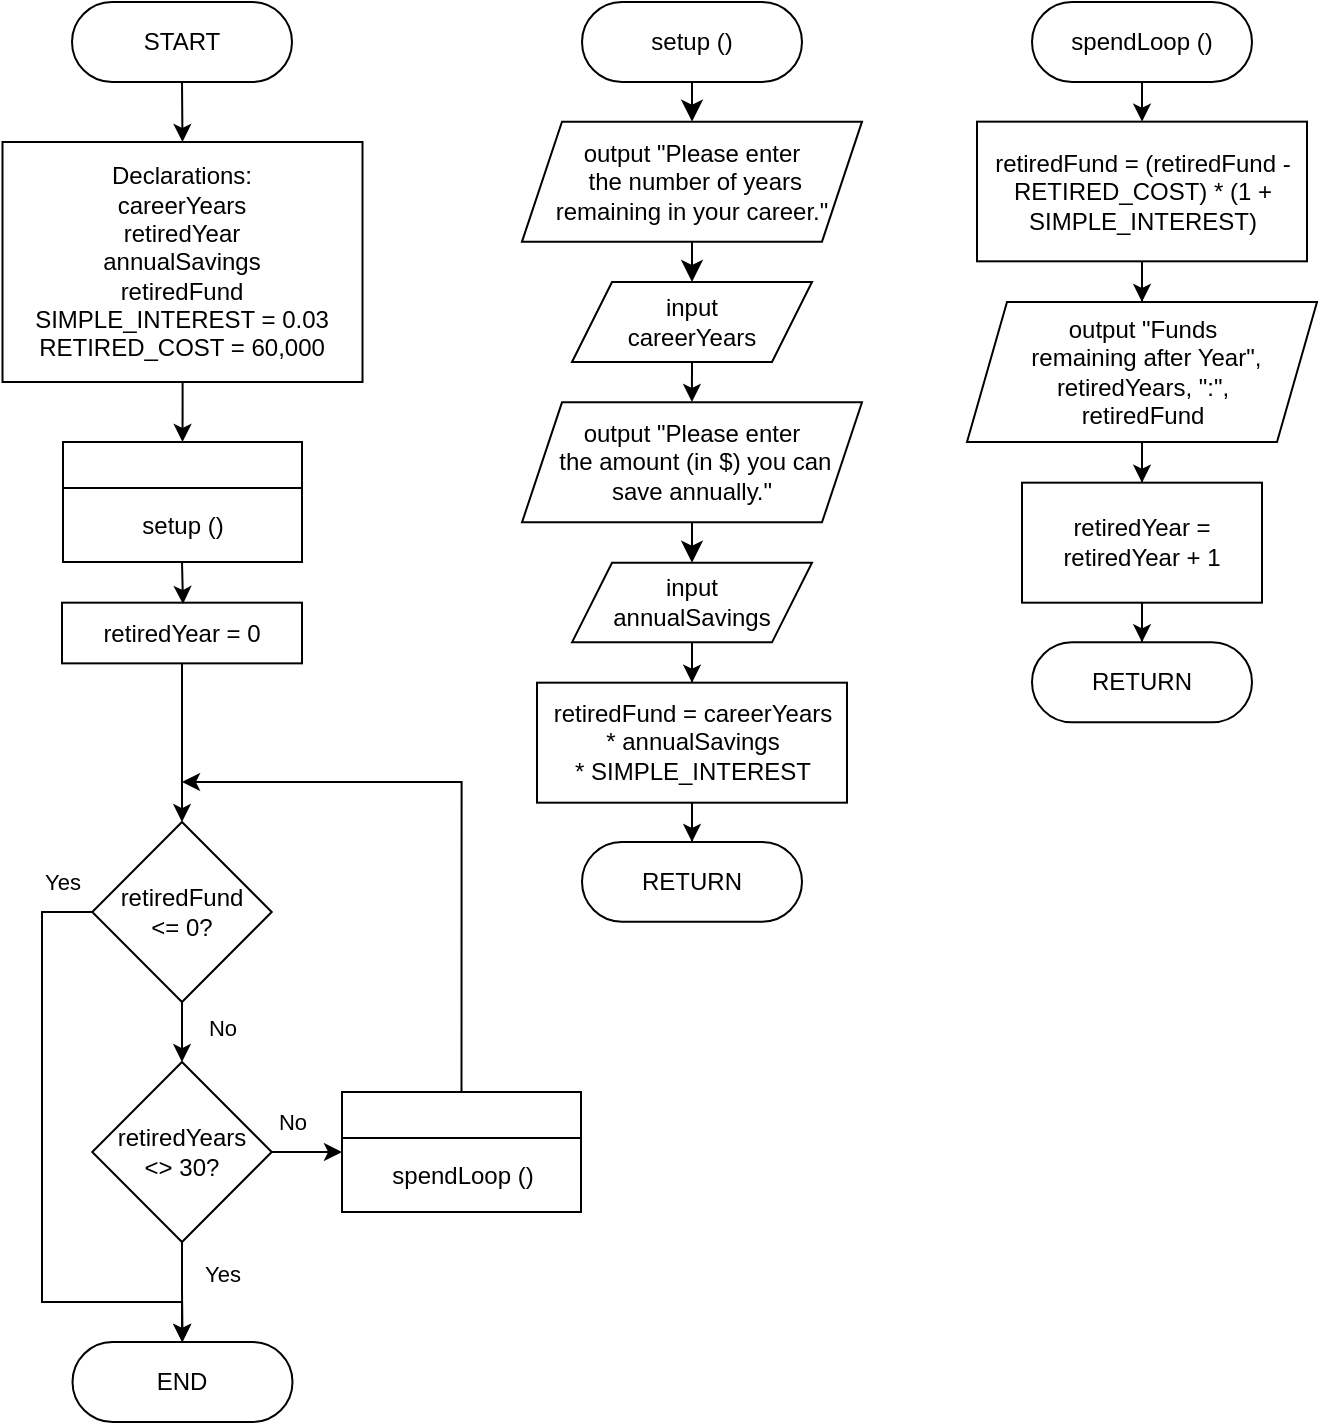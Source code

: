 <mxfile version="28.2.5">
  <diagram id="C5RBs43oDa-KdzZeNtuy" name="Page-1">
    <mxGraphModel dx="612" dy="719" grid="1" gridSize="10" guides="1" tooltips="1" connect="1" arrows="1" fold="1" page="1" pageScale="1" pageWidth="827" pageHeight="1169" math="0" shadow="0">
      <root>
        <mxCell id="WIyWlLk6GJQsqaUBKTNV-0" />
        <mxCell id="WIyWlLk6GJQsqaUBKTNV-1" parent="WIyWlLk6GJQsqaUBKTNV-0" />
        <mxCell id="O4xx6mC76rvQ0KCR2Um3-0" style="edgeStyle=orthogonalEdgeStyle;rounded=0;orthogonalLoop=1;jettySize=auto;html=1;exitX=0.5;exitY=1;exitDx=0;exitDy=0;entryX=0.5;entryY=0;entryDx=0;entryDy=0;" edge="1" parent="WIyWlLk6GJQsqaUBKTNV-1" source="O4xx6mC76rvQ0KCR2Um3-1" target="O4xx6mC76rvQ0KCR2Um3-3">
          <mxGeometry relative="1" as="geometry" />
        </mxCell>
        <mxCell id="O4xx6mC76rvQ0KCR2Um3-1" value="START" style="rounded=1;whiteSpace=wrap;html=1;arcSize=50;" vertex="1" parent="WIyWlLk6GJQsqaUBKTNV-1">
          <mxGeometry x="45" y="40" width="110" height="40" as="geometry" />
        </mxCell>
        <mxCell id="O4xx6mC76rvQ0KCR2Um3-2" value="" style="edgeStyle=orthogonalEdgeStyle;rounded=0;orthogonalLoop=1;jettySize=auto;html=1;entryX=0.5;entryY=0;entryDx=0;entryDy=0;" edge="1" parent="WIyWlLk6GJQsqaUBKTNV-1" source="O4xx6mC76rvQ0KCR2Um3-3" target="O4xx6mC76rvQ0KCR2Um3-8">
          <mxGeometry relative="1" as="geometry" />
        </mxCell>
        <mxCell id="O4xx6mC76rvQ0KCR2Um3-3" value="Declarations:&lt;div&gt;careerYears&lt;br&gt;retiredYear&lt;br&gt;annualSavings&lt;br&gt;retiredFund&lt;br&gt;SIMPLE_INTEREST = 0.03&lt;br&gt;RETIRED_COST = 60,000&lt;/div&gt;" style="rounded=0;whiteSpace=wrap;html=1;" vertex="1" parent="WIyWlLk6GJQsqaUBKTNV-1">
          <mxGeometry x="10.25" y="110" width="180" height="120" as="geometry" />
        </mxCell>
        <mxCell id="O4xx6mC76rvQ0KCR2Um3-62" style="edgeStyle=orthogonalEdgeStyle;rounded=0;orthogonalLoop=1;jettySize=auto;html=1;exitX=0.5;exitY=0;exitDx=0;exitDy=0;" edge="1" parent="WIyWlLk6GJQsqaUBKTNV-1" source="O4xx6mC76rvQ0KCR2Um3-5">
          <mxGeometry relative="1" as="geometry">
            <mxPoint x="100" y="430" as="targetPoint" />
            <Array as="points">
              <mxPoint x="240" y="430" />
            </Array>
          </mxGeometry>
        </mxCell>
        <mxCell id="O4xx6mC76rvQ0KCR2Um3-5" value="" style="swimlane;whiteSpace=wrap;html=1;" vertex="1" parent="WIyWlLk6GJQsqaUBKTNV-1">
          <mxGeometry x="180" y="585" width="119.5" height="60" as="geometry" />
        </mxCell>
        <mxCell id="O4xx6mC76rvQ0KCR2Um3-6" value="&lt;font style=&quot;font-size: 12px;&quot;&gt;spendLoop ()&lt;/font&gt;" style="text;html=1;align=center;verticalAlign=middle;resizable=0;points=[];autosize=1;strokeColor=none;fillColor=none;fontSize=16;" vertex="1" parent="O4xx6mC76rvQ0KCR2Um3-5">
          <mxGeometry x="14.75" y="25" width="90" height="30" as="geometry" />
        </mxCell>
        <mxCell id="O4xx6mC76rvQ0KCR2Um3-8" value="" style="swimlane;whiteSpace=wrap;html=1;" vertex="1" parent="WIyWlLk6GJQsqaUBKTNV-1">
          <mxGeometry x="40.5" y="260" width="119.5" height="60" as="geometry" />
        </mxCell>
        <mxCell id="O4xx6mC76rvQ0KCR2Um3-9" value="&lt;font style=&quot;font-size: 12px;&quot;&gt;setup ()&lt;/font&gt;" style="text;html=1;align=center;verticalAlign=middle;resizable=0;points=[];autosize=1;strokeColor=none;fillColor=none;fontSize=16;" vertex="1" parent="O4xx6mC76rvQ0KCR2Um3-8">
          <mxGeometry x="29.75" y="25" width="60" height="30" as="geometry" />
        </mxCell>
        <mxCell id="O4xx6mC76rvQ0KCR2Um3-10" value="END" style="rounded=1;whiteSpace=wrap;html=1;arcSize=50;" vertex="1" parent="WIyWlLk6GJQsqaUBKTNV-1">
          <mxGeometry x="45.25" y="710" width="110" height="40" as="geometry" />
        </mxCell>
        <mxCell id="O4xx6mC76rvQ0KCR2Um3-54" value="" style="edgeStyle=orthogonalEdgeStyle;rounded=0;orthogonalLoop=1;jettySize=auto;html=1;" edge="1" parent="WIyWlLk6GJQsqaUBKTNV-1" source="O4xx6mC76rvQ0KCR2Um3-15" target="O4xx6mC76rvQ0KCR2Um3-53">
          <mxGeometry relative="1" as="geometry" />
        </mxCell>
        <mxCell id="O4xx6mC76rvQ0KCR2Um3-58" value="No" style="edgeLabel;html=1;align=center;verticalAlign=middle;resizable=0;points=[];" vertex="1" connectable="0" parent="O4xx6mC76rvQ0KCR2Um3-54">
          <mxGeometry x="-0.482" y="1" relative="1" as="geometry">
            <mxPoint x="19" as="offset" />
          </mxGeometry>
        </mxCell>
        <mxCell id="O4xx6mC76rvQ0KCR2Um3-56" style="edgeStyle=orthogonalEdgeStyle;rounded=0;orthogonalLoop=1;jettySize=auto;html=1;exitX=0;exitY=0.5;exitDx=0;exitDy=0;" edge="1" parent="WIyWlLk6GJQsqaUBKTNV-1" source="O4xx6mC76rvQ0KCR2Um3-15">
          <mxGeometry relative="1" as="geometry">
            <mxPoint x="100" y="710" as="targetPoint" />
            <Array as="points">
              <mxPoint x="30" y="495" />
              <mxPoint x="30" y="690" />
              <mxPoint x="100" y="690" />
            </Array>
          </mxGeometry>
        </mxCell>
        <mxCell id="O4xx6mC76rvQ0KCR2Um3-57" value="Yes" style="edgeLabel;html=1;align=center;verticalAlign=middle;resizable=0;points=[];" vertex="1" connectable="0" parent="O4xx6mC76rvQ0KCR2Um3-56">
          <mxGeometry x="-0.904" relative="1" as="geometry">
            <mxPoint y="-15" as="offset" />
          </mxGeometry>
        </mxCell>
        <mxCell id="O4xx6mC76rvQ0KCR2Um3-15" value="retiredFund&lt;br&gt;&amp;lt;= 0?" style="rhombus;whiteSpace=wrap;html=1;" vertex="1" parent="WIyWlLk6GJQsqaUBKTNV-1">
          <mxGeometry x="55.12" y="450" width="89.75" height="90" as="geometry" />
        </mxCell>
        <mxCell id="O4xx6mC76rvQ0KCR2Um3-16" style="edgeStyle=none;curved=1;rounded=0;orthogonalLoop=1;jettySize=auto;html=1;exitX=0.5;exitY=1;exitDx=0;exitDy=0;entryX=0.5;entryY=0;entryDx=0;entryDy=0;fontSize=12;startSize=8;endSize=8;" edge="1" parent="WIyWlLk6GJQsqaUBKTNV-1" source="O4xx6mC76rvQ0KCR2Um3-17" target="O4xx6mC76rvQ0KCR2Um3-19">
          <mxGeometry relative="1" as="geometry" />
        </mxCell>
        <mxCell id="O4xx6mC76rvQ0KCR2Um3-17" value="setup ()" style="rounded=1;whiteSpace=wrap;html=1;arcSize=50;" vertex="1" parent="WIyWlLk6GJQsqaUBKTNV-1">
          <mxGeometry x="300" y="40" width="110" height="40" as="geometry" />
        </mxCell>
        <mxCell id="O4xx6mC76rvQ0KCR2Um3-18" style="edgeStyle=none;curved=1;rounded=0;orthogonalLoop=1;jettySize=auto;html=1;exitX=0.5;exitY=1;exitDx=0;exitDy=0;entryX=0.5;entryY=0;entryDx=0;entryDy=0;fontSize=12;startSize=8;endSize=8;" edge="1" parent="WIyWlLk6GJQsqaUBKTNV-1" source="O4xx6mC76rvQ0KCR2Um3-19" target="O4xx6mC76rvQ0KCR2Um3-21">
          <mxGeometry relative="1" as="geometry" />
        </mxCell>
        <mxCell id="O4xx6mC76rvQ0KCR2Um3-19" value="output &quot;Please enter&lt;br&gt;&amp;nbsp;the number of years&lt;br&gt;remaining in your career.&quot;" style="shape=parallelogram;perimeter=parallelogramPerimeter;whiteSpace=wrap;html=1;fixedSize=1;" vertex="1" parent="WIyWlLk6GJQsqaUBKTNV-1">
          <mxGeometry x="270" y="99.83" width="170" height="60" as="geometry" />
        </mxCell>
        <mxCell id="O4xx6mC76rvQ0KCR2Um3-50" style="edgeStyle=orthogonalEdgeStyle;rounded=0;orthogonalLoop=1;jettySize=auto;html=1;exitX=0.5;exitY=1;exitDx=0;exitDy=0;" edge="1" parent="WIyWlLk6GJQsqaUBKTNV-1" source="O4xx6mC76rvQ0KCR2Um3-21">
          <mxGeometry relative="1" as="geometry">
            <mxPoint x="354.957" y="240" as="targetPoint" />
          </mxGeometry>
        </mxCell>
        <mxCell id="O4xx6mC76rvQ0KCR2Um3-21" value="input&lt;br&gt;careerYears" style="shape=parallelogram;perimeter=parallelogramPerimeter;whiteSpace=wrap;html=1;fixedSize=1;" vertex="1" parent="WIyWlLk6GJQsqaUBKTNV-1">
          <mxGeometry x="295" y="180" width="120" height="40" as="geometry" />
        </mxCell>
        <mxCell id="O4xx6mC76rvQ0KCR2Um3-22" value="RETURN" style="rounded=1;whiteSpace=wrap;html=1;arcSize=50;" vertex="1" parent="WIyWlLk6GJQsqaUBKTNV-1">
          <mxGeometry x="300" y="460" width="110" height="39.83" as="geometry" />
        </mxCell>
        <mxCell id="O4xx6mC76rvQ0KCR2Um3-52" style="edgeStyle=orthogonalEdgeStyle;rounded=0;orthogonalLoop=1;jettySize=auto;html=1;exitX=0.5;exitY=1;exitDx=0;exitDy=0;entryX=0.5;entryY=0;entryDx=0;entryDy=0;" edge="1" parent="WIyWlLk6GJQsqaUBKTNV-1" source="O4xx6mC76rvQ0KCR2Um3-24" target="O4xx6mC76rvQ0KCR2Um3-32">
          <mxGeometry relative="1" as="geometry" />
        </mxCell>
        <mxCell id="O4xx6mC76rvQ0KCR2Um3-24" value="spendLoop ()" style="rounded=1;whiteSpace=wrap;html=1;arcSize=50;" vertex="1" parent="WIyWlLk6GJQsqaUBKTNV-1">
          <mxGeometry x="525" y="40" width="110" height="40" as="geometry" />
        </mxCell>
        <mxCell id="O4xx6mC76rvQ0KCR2Um3-29" style="edgeStyle=none;curved=1;rounded=0;orthogonalLoop=1;jettySize=auto;html=1;entryX=0.5;entryY=0;entryDx=0;entryDy=0;fontSize=12;startSize=8;endSize=8;" edge="1" parent="WIyWlLk6GJQsqaUBKTNV-1">
          <mxGeometry relative="1" as="geometry">
            <mxPoint x="575" y="260.0" as="sourcePoint" />
            <mxPoint x="575" y="260.0" as="targetPoint" />
          </mxGeometry>
        </mxCell>
        <mxCell id="O4xx6mC76rvQ0KCR2Um3-30" value="RETURN" style="rounded=1;whiteSpace=wrap;html=1;arcSize=50;" vertex="1" parent="WIyWlLk6GJQsqaUBKTNV-1">
          <mxGeometry x="525" y="360.17" width="110" height="40" as="geometry" />
        </mxCell>
        <mxCell id="O4xx6mC76rvQ0KCR2Um3-67" value="" style="edgeStyle=orthogonalEdgeStyle;rounded=0;orthogonalLoop=1;jettySize=auto;html=1;" edge="1" parent="WIyWlLk6GJQsqaUBKTNV-1" source="O4xx6mC76rvQ0KCR2Um3-32" target="O4xx6mC76rvQ0KCR2Um3-66">
          <mxGeometry relative="1" as="geometry" />
        </mxCell>
        <mxCell id="O4xx6mC76rvQ0KCR2Um3-32" value="retiredFund = (retiredFund - RETIRED_COST) * (1 + SIMPLE_INTEREST)" style="rounded=0;whiteSpace=wrap;html=1;" vertex="1" parent="WIyWlLk6GJQsqaUBKTNV-1">
          <mxGeometry x="497.5" y="99.83" width="165" height="69.83" as="geometry" />
        </mxCell>
        <mxCell id="O4xx6mC76rvQ0KCR2Um3-46" style="edgeStyle=none;curved=1;rounded=0;orthogonalLoop=1;jettySize=auto;html=1;exitX=0.5;exitY=1;exitDx=0;exitDy=0;entryX=0.5;entryY=0;entryDx=0;entryDy=0;fontSize=12;startSize=8;endSize=8;" edge="1" parent="WIyWlLk6GJQsqaUBKTNV-1" source="O4xx6mC76rvQ0KCR2Um3-47" target="O4xx6mC76rvQ0KCR2Um3-48">
          <mxGeometry relative="1" as="geometry" />
        </mxCell>
        <mxCell id="O4xx6mC76rvQ0KCR2Um3-47" value="output &quot;Please enter&lt;br&gt;&amp;nbsp;the amount (in $) you can&lt;br&gt;save annually.&quot;" style="shape=parallelogram;perimeter=parallelogramPerimeter;whiteSpace=wrap;html=1;fixedSize=1;" vertex="1" parent="WIyWlLk6GJQsqaUBKTNV-1">
          <mxGeometry x="270" y="240.17" width="170" height="60" as="geometry" />
        </mxCell>
        <mxCell id="O4xx6mC76rvQ0KCR2Um3-64" value="" style="edgeStyle=orthogonalEdgeStyle;rounded=0;orthogonalLoop=1;jettySize=auto;html=1;" edge="1" parent="WIyWlLk6GJQsqaUBKTNV-1" source="O4xx6mC76rvQ0KCR2Um3-48" target="O4xx6mC76rvQ0KCR2Um3-63">
          <mxGeometry relative="1" as="geometry" />
        </mxCell>
        <mxCell id="O4xx6mC76rvQ0KCR2Um3-48" value="input&lt;br&gt;annualSavings" style="shape=parallelogram;perimeter=parallelogramPerimeter;whiteSpace=wrap;html=1;fixedSize=1;" vertex="1" parent="WIyWlLk6GJQsqaUBKTNV-1">
          <mxGeometry x="295" y="320.34" width="120" height="39.83" as="geometry" />
        </mxCell>
        <mxCell id="O4xx6mC76rvQ0KCR2Um3-55" value="" style="edgeStyle=orthogonalEdgeStyle;rounded=0;orthogonalLoop=1;jettySize=auto;html=1;" edge="1" parent="WIyWlLk6GJQsqaUBKTNV-1" source="O4xx6mC76rvQ0KCR2Um3-53" target="O4xx6mC76rvQ0KCR2Um3-10">
          <mxGeometry relative="1" as="geometry" />
        </mxCell>
        <mxCell id="O4xx6mC76rvQ0KCR2Um3-59" value="Yes" style="edgeLabel;html=1;align=center;verticalAlign=middle;resizable=0;points=[];" vertex="1" connectable="0" parent="O4xx6mC76rvQ0KCR2Um3-55">
          <mxGeometry x="-0.381" y="-2" relative="1" as="geometry">
            <mxPoint x="22" as="offset" />
          </mxGeometry>
        </mxCell>
        <mxCell id="O4xx6mC76rvQ0KCR2Um3-60" style="edgeStyle=orthogonalEdgeStyle;rounded=0;orthogonalLoop=1;jettySize=auto;html=1;exitX=1;exitY=0.5;exitDx=0;exitDy=0;entryX=0;entryY=0.5;entryDx=0;entryDy=0;" edge="1" parent="WIyWlLk6GJQsqaUBKTNV-1" source="O4xx6mC76rvQ0KCR2Um3-53" target="O4xx6mC76rvQ0KCR2Um3-5">
          <mxGeometry relative="1" as="geometry" />
        </mxCell>
        <mxCell id="O4xx6mC76rvQ0KCR2Um3-61" value="No" style="edgeLabel;html=1;align=center;verticalAlign=middle;resizable=0;points=[];" vertex="1" connectable="0" parent="O4xx6mC76rvQ0KCR2Um3-60">
          <mxGeometry x="-0.277" y="-1" relative="1" as="geometry">
            <mxPoint x="-3" y="-16" as="offset" />
          </mxGeometry>
        </mxCell>
        <mxCell id="O4xx6mC76rvQ0KCR2Um3-53" value="retiredYears&lt;br&gt;&amp;lt;&amp;gt; 30?" style="rhombus;whiteSpace=wrap;html=1;" vertex="1" parent="WIyWlLk6GJQsqaUBKTNV-1">
          <mxGeometry x="55.12" y="570" width="89.75" height="90" as="geometry" />
        </mxCell>
        <mxCell id="O4xx6mC76rvQ0KCR2Um3-65" value="" style="edgeStyle=orthogonalEdgeStyle;rounded=0;orthogonalLoop=1;jettySize=auto;html=1;" edge="1" parent="WIyWlLk6GJQsqaUBKTNV-1" source="O4xx6mC76rvQ0KCR2Um3-63" target="O4xx6mC76rvQ0KCR2Um3-22">
          <mxGeometry relative="1" as="geometry" />
        </mxCell>
        <mxCell id="O4xx6mC76rvQ0KCR2Um3-63" value="retiredFund = careerYears&lt;br&gt;* annualSavings&lt;br&gt;* SIMPLE_INTEREST" style="rounded=0;whiteSpace=wrap;html=1;" vertex="1" parent="WIyWlLk6GJQsqaUBKTNV-1">
          <mxGeometry x="277.5" y="380.34" width="155" height="60" as="geometry" />
        </mxCell>
        <mxCell id="O4xx6mC76rvQ0KCR2Um3-72" value="" style="edgeStyle=orthogonalEdgeStyle;rounded=0;orthogonalLoop=1;jettySize=auto;html=1;" edge="1" parent="WIyWlLk6GJQsqaUBKTNV-1" source="O4xx6mC76rvQ0KCR2Um3-66" target="O4xx6mC76rvQ0KCR2Um3-68">
          <mxGeometry relative="1" as="geometry" />
        </mxCell>
        <mxCell id="O4xx6mC76rvQ0KCR2Um3-66" value="output &quot;Funds&lt;br&gt;&amp;nbsp;remaining after Year&quot;,&lt;br&gt;retiredYears, &quot;:&quot;,&lt;br&gt;retiredFund" style="shape=parallelogram;perimeter=parallelogramPerimeter;whiteSpace=wrap;html=1;fixedSize=1;" vertex="1" parent="WIyWlLk6GJQsqaUBKTNV-1">
          <mxGeometry x="492.5" y="190" width="175" height="70" as="geometry" />
        </mxCell>
        <mxCell id="O4xx6mC76rvQ0KCR2Um3-73" value="" style="edgeStyle=orthogonalEdgeStyle;rounded=0;orthogonalLoop=1;jettySize=auto;html=1;" edge="1" parent="WIyWlLk6GJQsqaUBKTNV-1" source="O4xx6mC76rvQ0KCR2Um3-68" target="O4xx6mC76rvQ0KCR2Um3-30">
          <mxGeometry relative="1" as="geometry" />
        </mxCell>
        <mxCell id="O4xx6mC76rvQ0KCR2Um3-68" value="retiredYear =&lt;br&gt;retiredYear + 1" style="rounded=0;whiteSpace=wrap;html=1;" vertex="1" parent="WIyWlLk6GJQsqaUBKTNV-1">
          <mxGeometry x="520" y="280.34" width="120" height="60" as="geometry" />
        </mxCell>
        <mxCell id="O4xx6mC76rvQ0KCR2Um3-71" value="" style="edgeStyle=orthogonalEdgeStyle;rounded=0;orthogonalLoop=1;jettySize=auto;html=1;" edge="1" parent="WIyWlLk6GJQsqaUBKTNV-1" source="O4xx6mC76rvQ0KCR2Um3-69" target="O4xx6mC76rvQ0KCR2Um3-15">
          <mxGeometry relative="1" as="geometry" />
        </mxCell>
        <mxCell id="O4xx6mC76rvQ0KCR2Um3-69" value="retiredYear = 0" style="rounded=0;whiteSpace=wrap;html=1;" vertex="1" parent="WIyWlLk6GJQsqaUBKTNV-1">
          <mxGeometry x="40" y="340.34" width="120" height="30.34" as="geometry" />
        </mxCell>
        <mxCell id="O4xx6mC76rvQ0KCR2Um3-70" value="" style="edgeStyle=orthogonalEdgeStyle;rounded=0;orthogonalLoop=1;jettySize=auto;html=1;" edge="1" parent="WIyWlLk6GJQsqaUBKTNV-1" target="O4xx6mC76rvQ0KCR2Um3-69">
          <mxGeometry relative="1" as="geometry">
            <mxPoint x="100" y="320" as="sourcePoint" />
          </mxGeometry>
        </mxCell>
      </root>
    </mxGraphModel>
  </diagram>
</mxfile>
